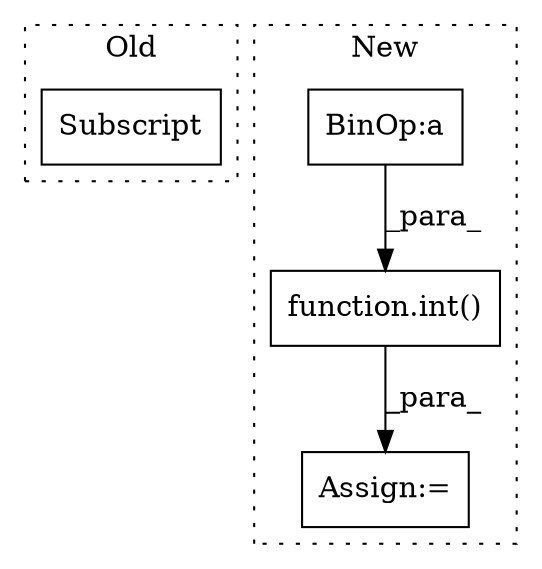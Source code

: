 digraph G {
subgraph cluster0 {
1 [label="Subscript" a="63" s="1214,0" l="31,0" shape="box"];
label = "Old";
style="dotted";
}
subgraph cluster1 {
2 [label="function.int()" a="75" s="1036,1061" l="4,1" shape="box"];
3 [label="BinOp:a" a="82" s="1042" l="3" shape="box"];
4 [label="Assign:=" a="68" s="1126" l="15" shape="box"];
label = "New";
style="dotted";
}
2 -> 4 [label="_para_"];
3 -> 2 [label="_para_"];
}